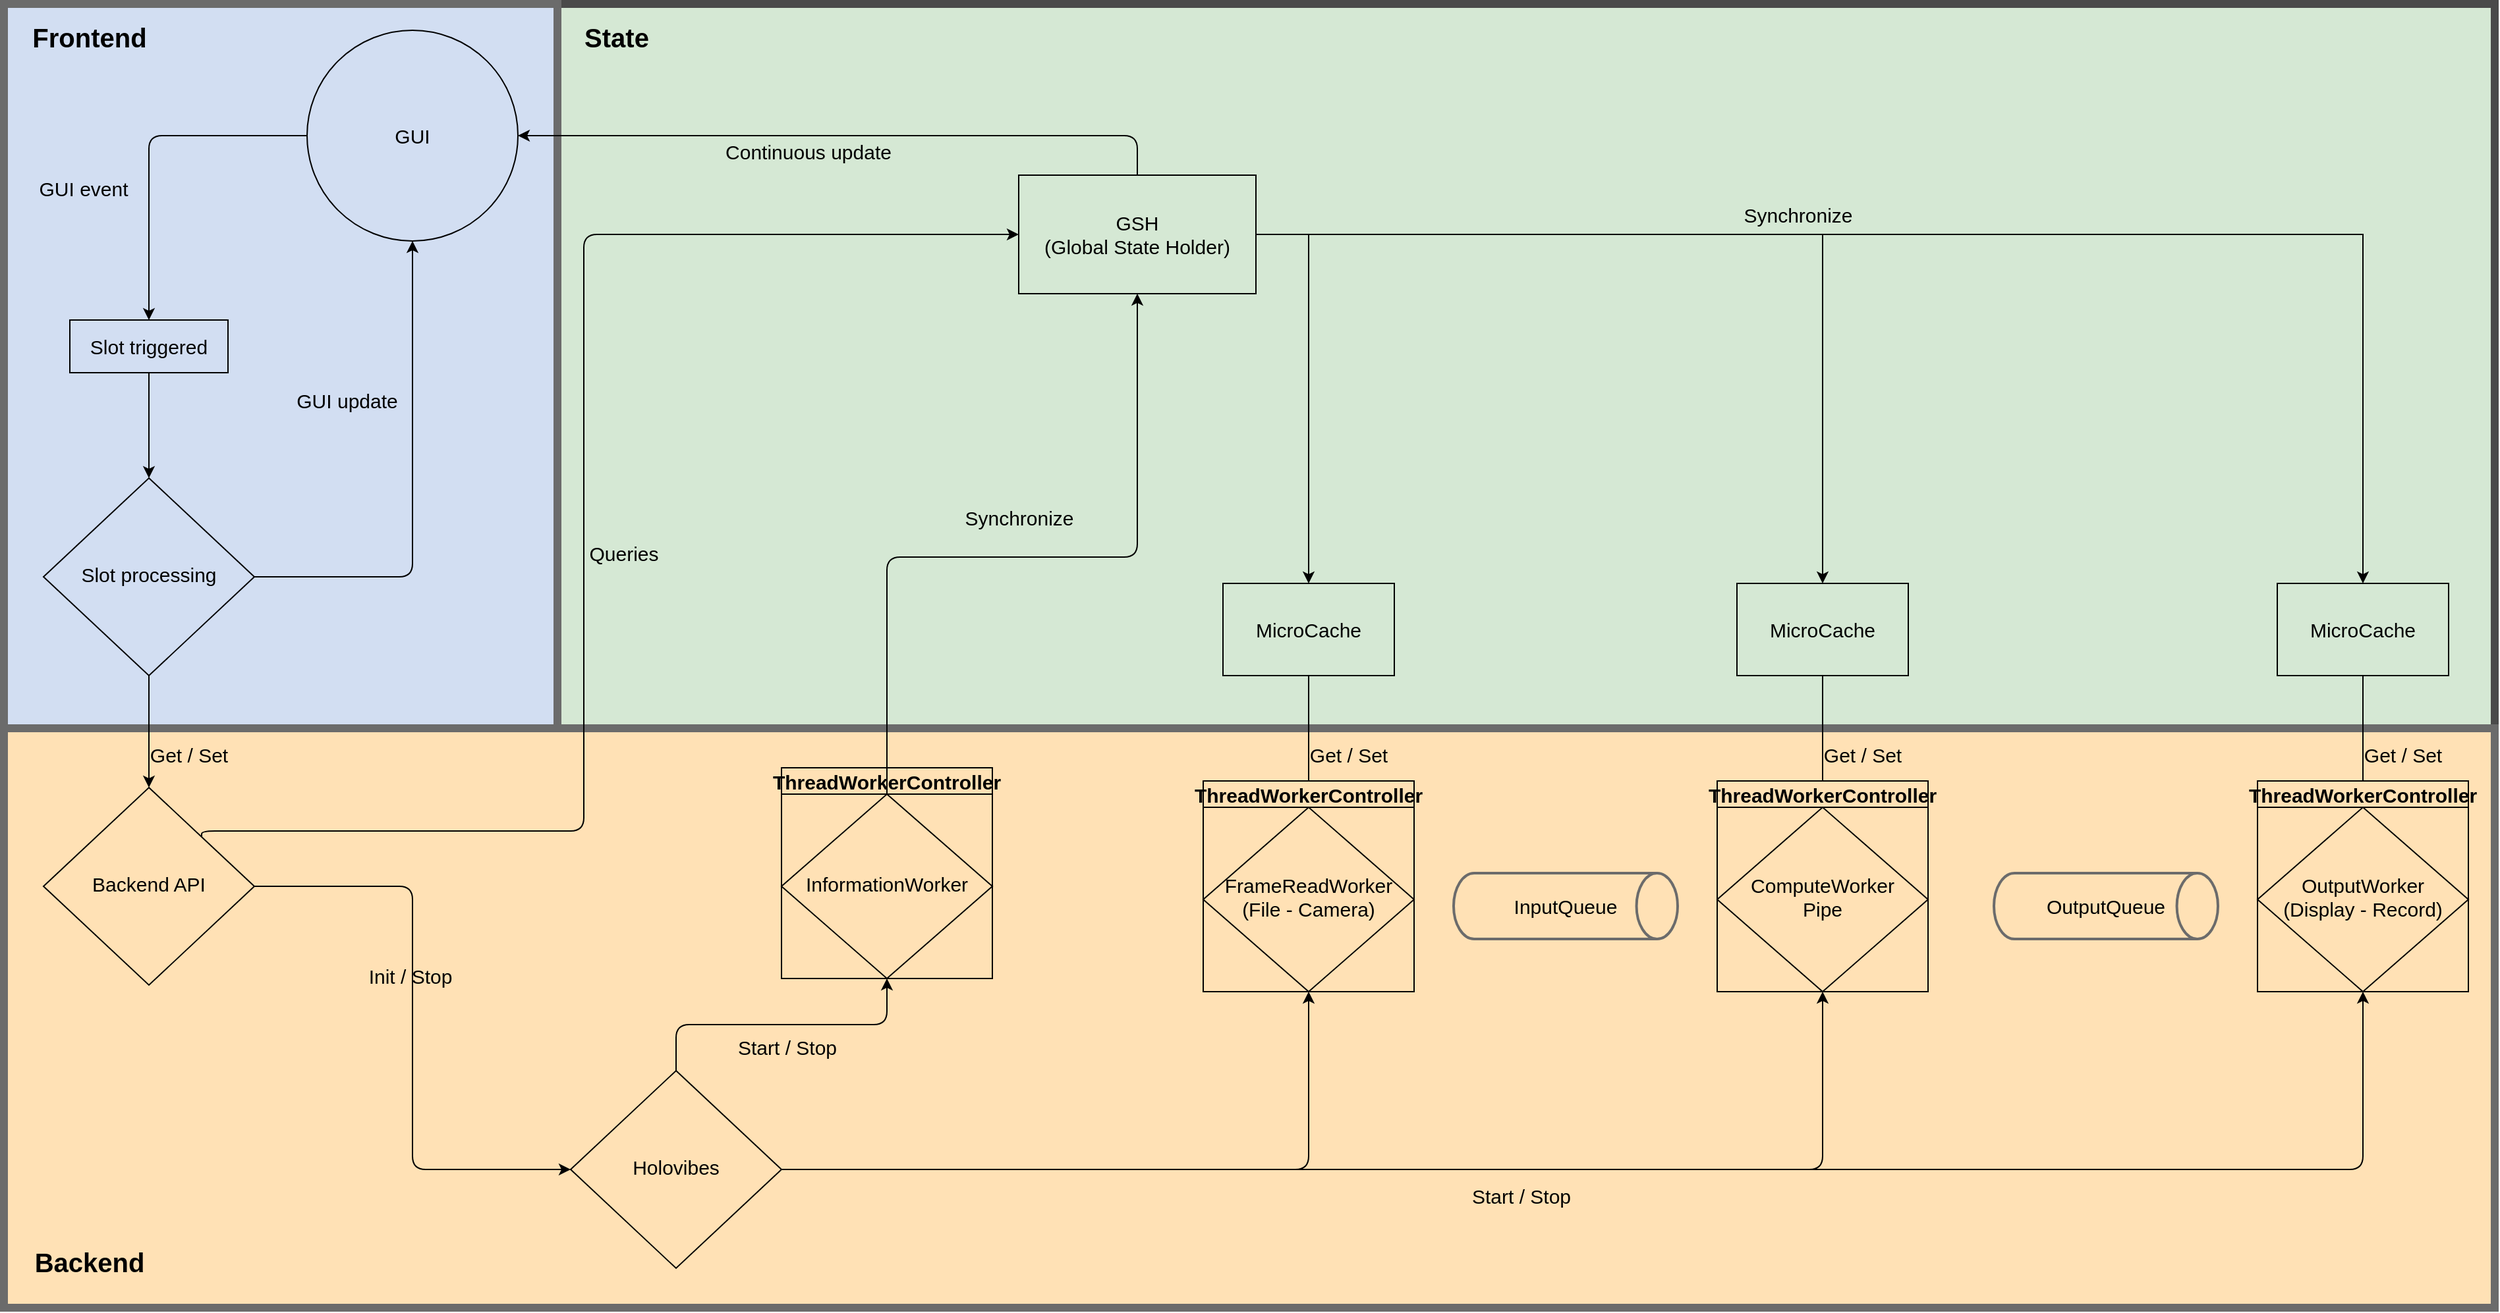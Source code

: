 <mxfile version="15.4.3" type="device"><diagram id="C5RBs43oDa-KdzZeNtuy" name="Page-1"><mxGraphModel dx="1634" dy="752" grid="1" gridSize="10" guides="1" tooltips="1" connect="1" arrows="1" fold="1" page="1" pageScale="1" pageWidth="2000" pageHeight="2000" math="0" shadow="0"><root><mxCell id="WIyWlLk6GJQsqaUBKTNV-0"/><mxCell id="WIyWlLk6GJQsqaUBKTNV-1" parent="WIyWlLk6GJQsqaUBKTNV-0"/><mxCell id="Gt_5XBKJtia0HL-Je6cC-203" value="" style="rounded=0;whiteSpace=wrap;html=1;labelBackgroundColor=none;fontSize=15;strokeColor=#4A4A4A;strokeWidth=6;fillColor=#d5e8d4;gradientDirection=radial;" vertex="1" parent="WIyWlLk6GJQsqaUBKTNV-1"><mxGeometry x="530" y="70" width="1470" height="550" as="geometry"/></mxCell><mxCell id="Gt_5XBKJtia0HL-Je6cC-202" value="" style="rounded=0;whiteSpace=wrap;html=1;labelBackgroundColor=none;fontSize=15;fontColor=none;strokeColor=#6B6B6B;strokeWidth=6;fillColor=#FFE1B5;gradientColor=none;gradientDirection=radial;" vertex="1" parent="WIyWlLk6GJQsqaUBKTNV-1"><mxGeometry x="110" y="620" width="1890" height="440" as="geometry"/></mxCell><mxCell id="Gt_5XBKJtia0HL-Je6cC-195" value="" style="rounded=0;whiteSpace=wrap;html=1;labelBackgroundColor=none;fontSize=15;fontColor=none;strokeColor=#6B6B6B;fillColor=#D2DEF2;strokeWidth=6;gradientDirection=radial;" vertex="1" parent="WIyWlLk6GJQsqaUBKTNV-1"><mxGeometry x="110" y="70" width="420" height="550" as="geometry"/></mxCell><mxCell id="Gt_5XBKJtia0HL-Je6cC-2" style="edgeStyle=orthogonalEdgeStyle;orthogonalLoop=1;jettySize=auto;html=1;exitX=0.5;exitY=1;exitDx=0;exitDy=0;entryX=0.5;entryY=0;entryDx=0;entryDy=0;fontSize=15;" edge="1" parent="WIyWlLk6GJQsqaUBKTNV-1" source="WIyWlLk6GJQsqaUBKTNV-3" target="WIyWlLk6GJQsqaUBKTNV-6"><mxGeometry relative="1" as="geometry"/></mxCell><mxCell id="WIyWlLk6GJQsqaUBKTNV-3" value="Slot triggered" style="whiteSpace=wrap;html=1;fontSize=15;glass=0;strokeWidth=1;shadow=0;fillColor=none;" parent="WIyWlLk6GJQsqaUBKTNV-1" vertex="1"><mxGeometry x="160" y="310" width="120" height="40" as="geometry"/></mxCell><mxCell id="Gt_5XBKJtia0HL-Je6cC-5" style="edgeStyle=orthogonalEdgeStyle;orthogonalLoop=1;jettySize=auto;html=1;exitX=1;exitY=0.5;exitDx=0;exitDy=0;entryX=0.5;entryY=1;entryDx=0;entryDy=0;fontSize=15;" edge="1" parent="WIyWlLk6GJQsqaUBKTNV-1" source="WIyWlLk6GJQsqaUBKTNV-6" target="Gt_5XBKJtia0HL-Je6cC-4"><mxGeometry relative="1" as="geometry"/></mxCell><mxCell id="Gt_5XBKJtia0HL-Je6cC-6" value="GUI update" style="edgeLabel;html=1;align=center;verticalAlign=middle;resizable=0;points=[];fontSize=15;labelBackgroundColor=none;" vertex="1" connectable="0" parent="Gt_5XBKJtia0HL-Je6cC-5"><mxGeometry x="0.56" y="1" relative="1" as="geometry"><mxPoint x="-49" y="38" as="offset"/></mxGeometry></mxCell><mxCell id="Gt_5XBKJtia0HL-Je6cC-132" value="Get / Set" style="edgeStyle=orthogonalEdgeStyle;orthogonalLoop=1;jettySize=auto;html=1;exitX=0.5;exitY=1;exitDx=0;exitDy=0;entryX=0.5;entryY=0;entryDx=0;entryDy=0;fontSize=15;labelBackgroundColor=none;" edge="1" parent="WIyWlLk6GJQsqaUBKTNV-1" source="WIyWlLk6GJQsqaUBKTNV-6" target="Gt_5XBKJtia0HL-Je6cC-121"><mxGeometry x="0.412" y="30" relative="1" as="geometry"><mxPoint as="offset"/></mxGeometry></mxCell><mxCell id="WIyWlLk6GJQsqaUBKTNV-6" value="&lt;div style=&quot;font-size: 15px;&quot;&gt;Slot processing&lt;br style=&quot;font-size: 15px;&quot;&gt;&lt;/div&gt;" style="rhombus;whiteSpace=wrap;html=1;shadow=0;fontFamily=Helvetica;fontSize=15;align=center;strokeWidth=1;spacing=6;spacingTop=-4;fillColor=none;" parent="WIyWlLk6GJQsqaUBKTNV-1" vertex="1"><mxGeometry x="140" y="430" width="160" height="150" as="geometry"/></mxCell><mxCell id="Gt_5XBKJtia0HL-Je6cC-1" value="&lt;div style=&quot;font-size: 15px&quot;&gt;&lt;span style=&quot;font-size: 15px&quot;&gt;GUI event&lt;/span&gt;&lt;/div&gt;" style="edgeStyle=orthogonalEdgeStyle;orthogonalLoop=1;jettySize=auto;html=1;exitX=0;exitY=0.5;exitDx=0;exitDy=0;entryX=0.5;entryY=0;entryDx=0;entryDy=0;fontSize=15;labelBackgroundColor=none;" edge="1" parent="WIyWlLk6GJQsqaUBKTNV-1" source="Gt_5XBKJtia0HL-Je6cC-4" target="WIyWlLk6GJQsqaUBKTNV-3"><mxGeometry x="0.231" y="-50" relative="1" as="geometry"><mxPoint x="220" y="270" as="sourcePoint"/><mxPoint as="offset"/></mxGeometry></mxCell><mxCell id="Gt_5XBKJtia0HL-Je6cC-4" value="&lt;div style=&quot;font-size: 15px;&quot;&gt;GUI&lt;/div&gt;" style="ellipse;whiteSpace=wrap;html=1;aspect=fixed;fontSize=15;fillColor=none;" vertex="1" parent="WIyWlLk6GJQsqaUBKTNV-1"><mxGeometry x="340" y="90" width="160" height="160" as="geometry"/></mxCell><mxCell id="Gt_5XBKJtia0HL-Je6cC-136" style="edgeStyle=orthogonalEdgeStyle;orthogonalLoop=1;jettySize=auto;html=1;entryX=0;entryY=0.5;entryDx=0;entryDy=0;labelBackgroundColor=none;fontSize=15;fontColor=none;" edge="1" parent="WIyWlLk6GJQsqaUBKTNV-1" source="Gt_5XBKJtia0HL-Je6cC-121" target="Gt_5XBKJtia0HL-Je6cC-135"><mxGeometry relative="1" as="geometry"/></mxCell><mxCell id="Gt_5XBKJtia0HL-Je6cC-137" value="Init / Stop" style="edgeLabel;html=1;align=center;verticalAlign=middle;resizable=0;points=[];fontSize=15;fontColor=none;labelBackgroundColor=none;" vertex="1" connectable="0" parent="Gt_5XBKJtia0HL-Je6cC-136"><mxGeometry x="-0.231" y="-2" relative="1" as="geometry"><mxPoint y="13" as="offset"/></mxGeometry></mxCell><mxCell id="Gt_5XBKJtia0HL-Je6cC-158" style="edgeStyle=orthogonalEdgeStyle;orthogonalLoop=1;jettySize=auto;html=1;exitX=1;exitY=0;exitDx=0;exitDy=0;entryX=0;entryY=0.5;entryDx=0;entryDy=0;labelBackgroundColor=none;fontSize=15;fontColor=none;" edge="1" parent="WIyWlLk6GJQsqaUBKTNV-1" source="Gt_5XBKJtia0HL-Je6cC-121" target="Gt_5XBKJtia0HL-Je6cC-128"><mxGeometry relative="1" as="geometry"><Array as="points"><mxPoint x="550" y="698"/><mxPoint x="550" y="245"/></Array></mxGeometry></mxCell><mxCell id="Gt_5XBKJtia0HL-Je6cC-159" value="&lt;div style=&quot;font-size: 15px;&quot;&gt;Queries&lt;/div&gt;" style="edgeLabel;html=1;align=center;verticalAlign=middle;resizable=0;points=[];fontSize=15;fontColor=none;labelBackgroundColor=none;" vertex="1" connectable="0" parent="Gt_5XBKJtia0HL-Je6cC-158"><mxGeometry x="-0.131" y="1" relative="1" as="geometry"><mxPoint x="31" y="-38" as="offset"/></mxGeometry></mxCell><mxCell id="Gt_5XBKJtia0HL-Je6cC-121" value="Backend API" style="rhombus;whiteSpace=wrap;html=1;shadow=0;fontFamily=Helvetica;fontSize=15;align=center;strokeWidth=1;spacing=6;spacingTop=-4;fontColor=default;fillColor=none;" vertex="1" parent="WIyWlLk6GJQsqaUBKTNV-1"><mxGeometry x="140" y="665" width="160" height="150" as="geometry"/></mxCell><mxCell id="Gt_5XBKJtia0HL-Je6cC-185" style="edgeStyle=orthogonalEdgeStyle;rounded=0;orthogonalLoop=1;jettySize=auto;html=1;entryX=0.5;entryY=0;entryDx=0;entryDy=0;labelBackgroundColor=none;fontSize=15;fontColor=none;" edge="1" parent="WIyWlLk6GJQsqaUBKTNV-1" source="Gt_5XBKJtia0HL-Je6cC-128" target="Gt_5XBKJtia0HL-Je6cC-182"><mxGeometry relative="1" as="geometry"><Array as="points"><mxPoint x="1100" y="245"/></Array></mxGeometry></mxCell><mxCell id="Gt_5XBKJtia0HL-Je6cC-186" style="edgeStyle=orthogonalEdgeStyle;rounded=0;orthogonalLoop=1;jettySize=auto;html=1;entryX=0.5;entryY=0;entryDx=0;entryDy=0;labelBackgroundColor=none;fontSize=15;fontColor=none;" edge="1" parent="WIyWlLk6GJQsqaUBKTNV-1" source="Gt_5XBKJtia0HL-Je6cC-128" target="Gt_5XBKJtia0HL-Je6cC-183"><mxGeometry relative="1" as="geometry"/></mxCell><mxCell id="Gt_5XBKJtia0HL-Je6cC-187" style="edgeStyle=orthogonalEdgeStyle;rounded=0;orthogonalLoop=1;jettySize=auto;html=1;entryX=0.5;entryY=0;entryDx=0;entryDy=0;labelBackgroundColor=none;fontSize=15;fontColor=none;" edge="1" parent="WIyWlLk6GJQsqaUBKTNV-1" source="Gt_5XBKJtia0HL-Je6cC-128" target="Gt_5XBKJtia0HL-Je6cC-184"><mxGeometry relative="1" as="geometry"/></mxCell><mxCell id="Gt_5XBKJtia0HL-Je6cC-188" value="Synchronize" style="edgeLabel;html=1;align=center;verticalAlign=middle;resizable=0;points=[];fontSize=15;fontColor=none;labelBackgroundColor=none;" vertex="1" connectable="0" parent="Gt_5XBKJtia0HL-Je6cC-187"><mxGeometry x="-0.225" y="-2" relative="1" as="geometry"><mxPoint x="-17" y="-17" as="offset"/></mxGeometry></mxCell><mxCell id="Gt_5XBKJtia0HL-Je6cC-128" value="&lt;div style=&quot;font-size: 15px;&quot;&gt;GSH&lt;/div&gt;(Global State Holder)" style="whiteSpace=wrap;html=1;fontSize=15;fillColor=none;" vertex="1" parent="WIyWlLk6GJQsqaUBKTNV-1"><mxGeometry x="880" y="200" width="180" height="90" as="geometry"/></mxCell><mxCell id="Gt_5XBKJtia0HL-Je6cC-145" style="edgeStyle=orthogonalEdgeStyle;orthogonalLoop=1;jettySize=auto;html=1;labelBackgroundColor=none;fontSize=15;fontColor=none;exitX=0.5;exitY=0;exitDx=0;exitDy=0;entryX=0.5;entryY=1;entryDx=0;entryDy=0;" edge="1" parent="WIyWlLk6GJQsqaUBKTNV-1" source="Gt_5XBKJtia0HL-Je6cC-135" target="Gt_5XBKJtia0HL-Je6cC-144"><mxGeometry relative="1" as="geometry"><Array as="points"/></mxGeometry></mxCell><mxCell id="Gt_5XBKJtia0HL-Je6cC-146" value="Start / Stop" style="edgeLabel;html=1;align=center;verticalAlign=middle;resizable=0;points=[];fontSize=15;fontColor=none;labelBackgroundColor=none;" vertex="1" connectable="0" parent="Gt_5XBKJtia0HL-Je6cC-145"><mxGeometry x="-0.322" y="1" relative="1" as="geometry"><mxPoint x="41" y="18" as="offset"/></mxGeometry></mxCell><mxCell id="Gt_5XBKJtia0HL-Je6cC-150" value="Start / Stop" style="edgeStyle=orthogonalEdgeStyle;orthogonalLoop=1;jettySize=auto;html=1;entryX=0.5;entryY=0;entryDx=0;entryDy=0;labelBackgroundColor=none;fontSize=15;fontColor=none;" edge="1" parent="WIyWlLk6GJQsqaUBKTNV-1" source="Gt_5XBKJtia0HL-Je6cC-135" target="Gt_5XBKJtia0HL-Je6cC-142"><mxGeometry x="0.212" y="-20" relative="1" as="geometry"><mxPoint as="offset"/></mxGeometry></mxCell><mxCell id="Gt_5XBKJtia0HL-Je6cC-168" style="edgeStyle=orthogonalEdgeStyle;orthogonalLoop=1;jettySize=auto;html=1;entryX=0.5;entryY=1;entryDx=0;entryDy=0;labelBackgroundColor=none;fontSize=15;fontColor=none;" edge="1" parent="WIyWlLk6GJQsqaUBKTNV-1" source="Gt_5XBKJtia0HL-Je6cC-135" target="Gt_5XBKJtia0HL-Je6cC-164"><mxGeometry relative="1" as="geometry"/></mxCell><mxCell id="Gt_5XBKJtia0HL-Je6cC-169" style="edgeStyle=orthogonalEdgeStyle;orthogonalLoop=1;jettySize=auto;html=1;entryX=0.5;entryY=0;entryDx=0;entryDy=0;labelBackgroundColor=none;fontSize=15;fontColor=none;" edge="1" parent="WIyWlLk6GJQsqaUBKTNV-1" source="Gt_5XBKJtia0HL-Je6cC-135" target="Gt_5XBKJtia0HL-Je6cC-167"><mxGeometry relative="1" as="geometry"/></mxCell><mxCell id="Gt_5XBKJtia0HL-Je6cC-135" value="Holovibes" style="rhombus;whiteSpace=wrap;html=1;shadow=0;fontFamily=Helvetica;fontSize=15;align=center;strokeWidth=1;spacing=6;spacingTop=-4;fillColor=none;" vertex="1" parent="WIyWlLk6GJQsqaUBKTNV-1"><mxGeometry x="540" y="880" width="160" height="150" as="geometry"/></mxCell><mxCell id="Gt_5XBKJtia0HL-Je6cC-138" value="ThreadWorkerController" style="swimlane;labelBackgroundColor=none;fontSize=15;fontColor=none;startSize=20;fillColor=none;" vertex="1" parent="WIyWlLk6GJQsqaUBKTNV-1"><mxGeometry x="1410" y="660" width="160" height="160" as="geometry"><mxRectangle x="740" y="510" width="190" height="23" as="alternateBounds"/></mxGeometry></mxCell><mxCell id="Gt_5XBKJtia0HL-Je6cC-142" value="&lt;div style=&quot;font-size: 15px;&quot;&gt;ComputeWorker&lt;/div&gt;&lt;div style=&quot;font-size: 15px;&quot;&gt;Pipe&lt;br style=&quot;font-size: 15px;&quot;&gt;&lt;/div&gt;" style="rhombus;whiteSpace=wrap;html=1;shadow=0;fontFamily=Helvetica;fontSize=15;align=center;strokeWidth=1;spacing=6;spacingTop=-4;direction=west;fillColor=none;" vertex="1" parent="Gt_5XBKJtia0HL-Je6cC-138"><mxGeometry y="20" width="160" height="140" as="geometry"/></mxCell><mxCell id="Gt_5XBKJtia0HL-Je6cC-143" value="ThreadWorkerController" style="swimlane;labelBackgroundColor=none;fontSize=15;fontColor=none;startSize=20;fillColor=none;" vertex="1" parent="WIyWlLk6GJQsqaUBKTNV-1"><mxGeometry x="700" y="650" width="160" height="160" as="geometry"><mxRectangle x="740" y="510" width="190" height="23" as="alternateBounds"/></mxGeometry></mxCell><mxCell id="Gt_5XBKJtia0HL-Je6cC-144" value="InformationWorker" style="rhombus;whiteSpace=wrap;html=1;shadow=0;fontFamily=Helvetica;fontSize=15;align=center;strokeWidth=1;spacing=6;spacingTop=-4;fillColor=none;" vertex="1" parent="Gt_5XBKJtia0HL-Je6cC-143"><mxGeometry y="20" width="160" height="140" as="geometry"/></mxCell><mxCell id="Gt_5XBKJtia0HL-Je6cC-161" style="edgeStyle=orthogonalEdgeStyle;orthogonalLoop=1;jettySize=auto;html=1;entryX=0.5;entryY=1;entryDx=0;entryDy=0;labelBackgroundColor=none;fontSize=15;fontColor=none;" edge="1" parent="WIyWlLk6GJQsqaUBKTNV-1" source="Gt_5XBKJtia0HL-Je6cC-144" target="Gt_5XBKJtia0HL-Je6cC-128"><mxGeometry relative="1" as="geometry"><Array as="points"><mxPoint x="970" y="490"/></Array></mxGeometry></mxCell><mxCell id="Gt_5XBKJtia0HL-Je6cC-162" value="&lt;div style=&quot;font-size: 15px;&quot;&gt;Synchronize&lt;/div&gt;" style="edgeLabel;html=1;align=center;verticalAlign=middle;resizable=0;points=[];fontSize=15;fontColor=none;labelBackgroundColor=none;" vertex="1" connectable="0" parent="Gt_5XBKJtia0HL-Je6cC-161"><mxGeometry x="0.158" y="-5" relative="1" as="geometry"><mxPoint x="-50" y="-35" as="offset"/></mxGeometry></mxCell><mxCell id="Gt_5XBKJtia0HL-Je6cC-164" value="ThreadWorkerController" style="swimlane;labelBackgroundColor=none;fontSize=15;fontColor=none;startSize=20;fillColor=none;" vertex="1" parent="WIyWlLk6GJQsqaUBKTNV-1"><mxGeometry x="1020" y="660" width="160" height="160" as="geometry"><mxRectangle x="740" y="510" width="190" height="23" as="alternateBounds"/></mxGeometry></mxCell><mxCell id="Gt_5XBKJtia0HL-Je6cC-165" value="&lt;div style=&quot;font-size: 15px;&quot;&gt;FrameReadWorker&lt;/div&gt;&lt;div style=&quot;font-size: 15px;&quot;&gt;(File - Camera)&lt;br style=&quot;font-size: 15px;&quot;&gt;&lt;/div&gt;" style="rhombus;whiteSpace=wrap;html=1;shadow=0;fontFamily=Helvetica;fontSize=15;align=center;strokeWidth=1;spacing=6;spacingTop=-4;direction=west;fillColor=none;" vertex="1" parent="Gt_5XBKJtia0HL-Je6cC-164"><mxGeometry y="20" width="160" height="140" as="geometry"/></mxCell><mxCell id="Gt_5XBKJtia0HL-Je6cC-166" value="ThreadWorkerController" style="swimlane;labelBackgroundColor=none;fontSize=15;fontColor=none;startSize=20;fillColor=none;" vertex="1" parent="WIyWlLk6GJQsqaUBKTNV-1"><mxGeometry x="1820" y="660" width="160" height="160" as="geometry"><mxRectangle x="740" y="510" width="190" height="23" as="alternateBounds"/></mxGeometry></mxCell><mxCell id="Gt_5XBKJtia0HL-Je6cC-167" value="&lt;div style=&quot;font-size: 15px;&quot;&gt;OutputWorker&lt;/div&gt;(Display - Record)" style="rhombus;whiteSpace=wrap;html=1;shadow=0;fontFamily=Helvetica;fontSize=15;align=center;strokeWidth=1;spacing=6;spacingTop=-4;direction=west;fillColor=none;" vertex="1" parent="Gt_5XBKJtia0HL-Je6cC-166"><mxGeometry y="20" width="160" height="140" as="geometry"/></mxCell><mxCell id="Gt_5XBKJtia0HL-Je6cC-180" value="InputQueue" style="strokeWidth=2;html=1;shape=mxgraph.flowchart.direct_data;whiteSpace=wrap;labelBackgroundColor=none;fontSize=15;fontColor=none;strokeColor=#6B6B6B;fillColor=none;" vertex="1" parent="WIyWlLk6GJQsqaUBKTNV-1"><mxGeometry x="1210" y="730" width="170" height="50" as="geometry"/></mxCell><mxCell id="Gt_5XBKJtia0HL-Je6cC-181" value="OutputQueue" style="strokeWidth=2;html=1;shape=mxgraph.flowchart.direct_data;whiteSpace=wrap;labelBackgroundColor=none;fontSize=15;fontColor=none;strokeColor=#6B6B6B;fillColor=none;" vertex="1" parent="WIyWlLk6GJQsqaUBKTNV-1"><mxGeometry x="1620" y="730" width="170" height="50" as="geometry"/></mxCell><mxCell id="Gt_5XBKJtia0HL-Je6cC-182" value="MicroCache" style="whiteSpace=wrap;html=1;fontSize=15;fillColor=none;" vertex="1" parent="WIyWlLk6GJQsqaUBKTNV-1"><mxGeometry x="1035" y="510" width="130" height="70" as="geometry"/></mxCell><mxCell id="Gt_5XBKJtia0HL-Je6cC-183" value="MicroCache" style="whiteSpace=wrap;html=1;fontSize=15;fillColor=none;" vertex="1" parent="WIyWlLk6GJQsqaUBKTNV-1"><mxGeometry x="1425" y="510" width="130" height="70" as="geometry"/></mxCell><mxCell id="Gt_5XBKJtia0HL-Je6cC-184" value="MicroCache" style="whiteSpace=wrap;html=1;fontSize=15;fillColor=none;" vertex="1" parent="WIyWlLk6GJQsqaUBKTNV-1"><mxGeometry x="1835" y="510" width="130" height="70" as="geometry"/></mxCell><mxCell id="Gt_5XBKJtia0HL-Je6cC-191" value="Get / Set" style="endArrow=none;html=1;rounded=0;labelBackgroundColor=none;fontSize=15;fontColor=none;edgeStyle=orthogonalEdgeStyle;entryX=0.5;entryY=1;entryDx=0;entryDy=0;exitX=0.5;exitY=0;exitDx=0;exitDy=0;" edge="1" parent="WIyWlLk6GJQsqaUBKTNV-1" source="Gt_5XBKJtia0HL-Je6cC-164" target="Gt_5XBKJtia0HL-Je6cC-182"><mxGeometry x="-0.5" y="-30" width="50" height="50" relative="1" as="geometry"><mxPoint x="1160" y="640" as="sourcePoint"/><mxPoint x="1270" y="620" as="targetPoint"/><mxPoint as="offset"/></mxGeometry></mxCell><mxCell id="Gt_5XBKJtia0HL-Je6cC-192" value="Get / Set" style="endArrow=none;html=1;rounded=0;labelBackgroundColor=none;fontSize=15;fontColor=none;edgeStyle=orthogonalEdgeStyle;entryX=0.5;entryY=1;entryDx=0;entryDy=0;exitX=0.5;exitY=0;exitDx=0;exitDy=0;" edge="1" parent="WIyWlLk6GJQsqaUBKTNV-1" source="Gt_5XBKJtia0HL-Je6cC-138" target="Gt_5XBKJtia0HL-Je6cC-183"><mxGeometry x="-0.5" y="-30" width="50" height="50" relative="1" as="geometry"><mxPoint x="1110" y="670" as="sourcePoint"/><mxPoint x="1110" y="600" as="targetPoint"/><mxPoint as="offset"/></mxGeometry></mxCell><mxCell id="Gt_5XBKJtia0HL-Je6cC-193" value="Get / Set" style="endArrow=none;html=1;rounded=0;labelBackgroundColor=none;fontSize=15;fontColor=none;edgeStyle=orthogonalEdgeStyle;entryX=0.5;entryY=1;entryDx=0;entryDy=0;exitX=0.5;exitY=0;exitDx=0;exitDy=0;" edge="1" parent="WIyWlLk6GJQsqaUBKTNV-1" source="Gt_5XBKJtia0HL-Je6cC-166" target="Gt_5XBKJtia0HL-Je6cC-184"><mxGeometry x="-0.5" y="-30" width="50" height="50" relative="1" as="geometry"><mxPoint x="1500" y="670" as="sourcePoint"/><mxPoint x="1500" y="600" as="targetPoint"/><mxPoint as="offset"/></mxGeometry></mxCell><mxCell id="Gt_5XBKJtia0HL-Je6cC-205" value="&lt;font style=&quot;font-size: 20px&quot;&gt;&lt;b&gt;Frontend&lt;/b&gt;&lt;/font&gt;" style="text;html=1;strokeColor=none;fillColor=none;align=center;verticalAlign=middle;whiteSpace=wrap;rounded=0;labelBackgroundColor=none;fontSize=14;fontColor=default;" vertex="1" parent="WIyWlLk6GJQsqaUBKTNV-1"><mxGeometry x="130" y="70" width="90" height="50" as="geometry"/></mxCell><mxCell id="Gt_5XBKJtia0HL-Je6cC-207" value="&lt;font style=&quot;font-size: 20px&quot;&gt;&lt;b&gt;State&lt;/b&gt;&lt;/font&gt;" style="text;html=1;strokeColor=none;fillColor=none;align=center;verticalAlign=middle;whiteSpace=wrap;rounded=0;labelBackgroundColor=none;fontSize=14;fontColor=default;" vertex="1" parent="WIyWlLk6GJQsqaUBKTNV-1"><mxGeometry x="530" y="70" width="90" height="50" as="geometry"/></mxCell><mxCell id="Gt_5XBKJtia0HL-Je6cC-208" value="&lt;font style=&quot;font-size: 20px&quot;&gt;&lt;b&gt;&lt;font style=&quot;font-size: 20px&quot;&gt;Backend&lt;/font&gt;&lt;/b&gt;&lt;/font&gt;" style="text;html=1;strokeColor=none;fillColor=none;align=center;verticalAlign=middle;whiteSpace=wrap;rounded=0;labelBackgroundColor=none;fontSize=14;fontColor=default;" vertex="1" parent="WIyWlLk6GJQsqaUBKTNV-1"><mxGeometry x="130" y="1000" width="90" height="50" as="geometry"/></mxCell><mxCell id="Gt_5XBKJtia0HL-Je6cC-213" style="edgeStyle=orthogonalEdgeStyle;rounded=1;orthogonalLoop=1;jettySize=auto;html=1;entryX=1;entryY=0.5;entryDx=0;entryDy=0;labelBackgroundColor=none;fontSize=20;fontColor=default;exitX=0.5;exitY=0;exitDx=0;exitDy=0;" edge="1" parent="WIyWlLk6GJQsqaUBKTNV-1" source="Gt_5XBKJtia0HL-Je6cC-128" target="Gt_5XBKJtia0HL-Je6cC-4"><mxGeometry relative="1" as="geometry"/></mxCell><mxCell id="Gt_5XBKJtia0HL-Je6cC-214" value="&lt;font style=&quot;font-size: 15px&quot;&gt;Continuous update&lt;/font&gt;" style="edgeLabel;html=1;align=center;verticalAlign=middle;resizable=0;points=[];fontSize=20;fontColor=default;labelBackgroundColor=none;rotation=0;" vertex="1" connectable="0" parent="Gt_5XBKJtia0HL-Je6cC-213"><mxGeometry x="0.371" relative="1" as="geometry"><mxPoint x="63" y="10" as="offset"/></mxGeometry></mxCell></root></mxGraphModel></diagram></mxfile>